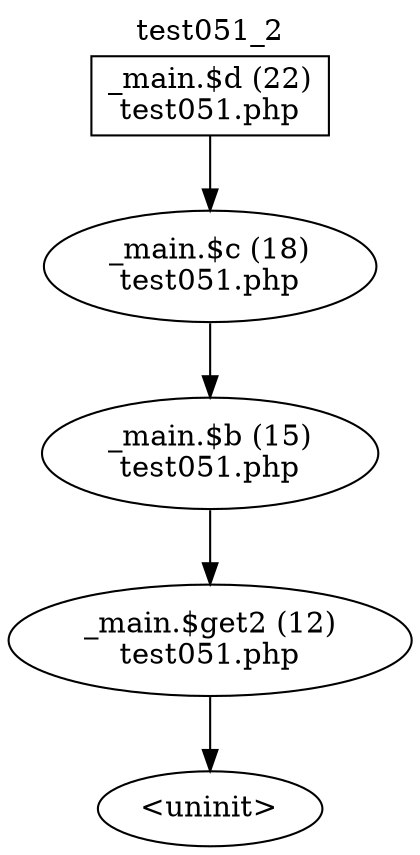 digraph cfg {
  label="test051_2";
  labelloc=t;
  n1 [shape=box, label="_main.$d (22)\ntest051.php"];
  n2 [shape=ellipse, label="_main.$c (18)\ntest051.php"];
  n3 [shape=ellipse, label="_main.$b (15)\ntest051.php"];
  n4 [shape=ellipse, label="_main.$get2 (12)\ntest051.php"];
  n5 [shape=ellipse, label="<uninit>"];
  n1 -> n2;
  n2 -> n3;
  n3 -> n4;
  n4 -> n5;
}
